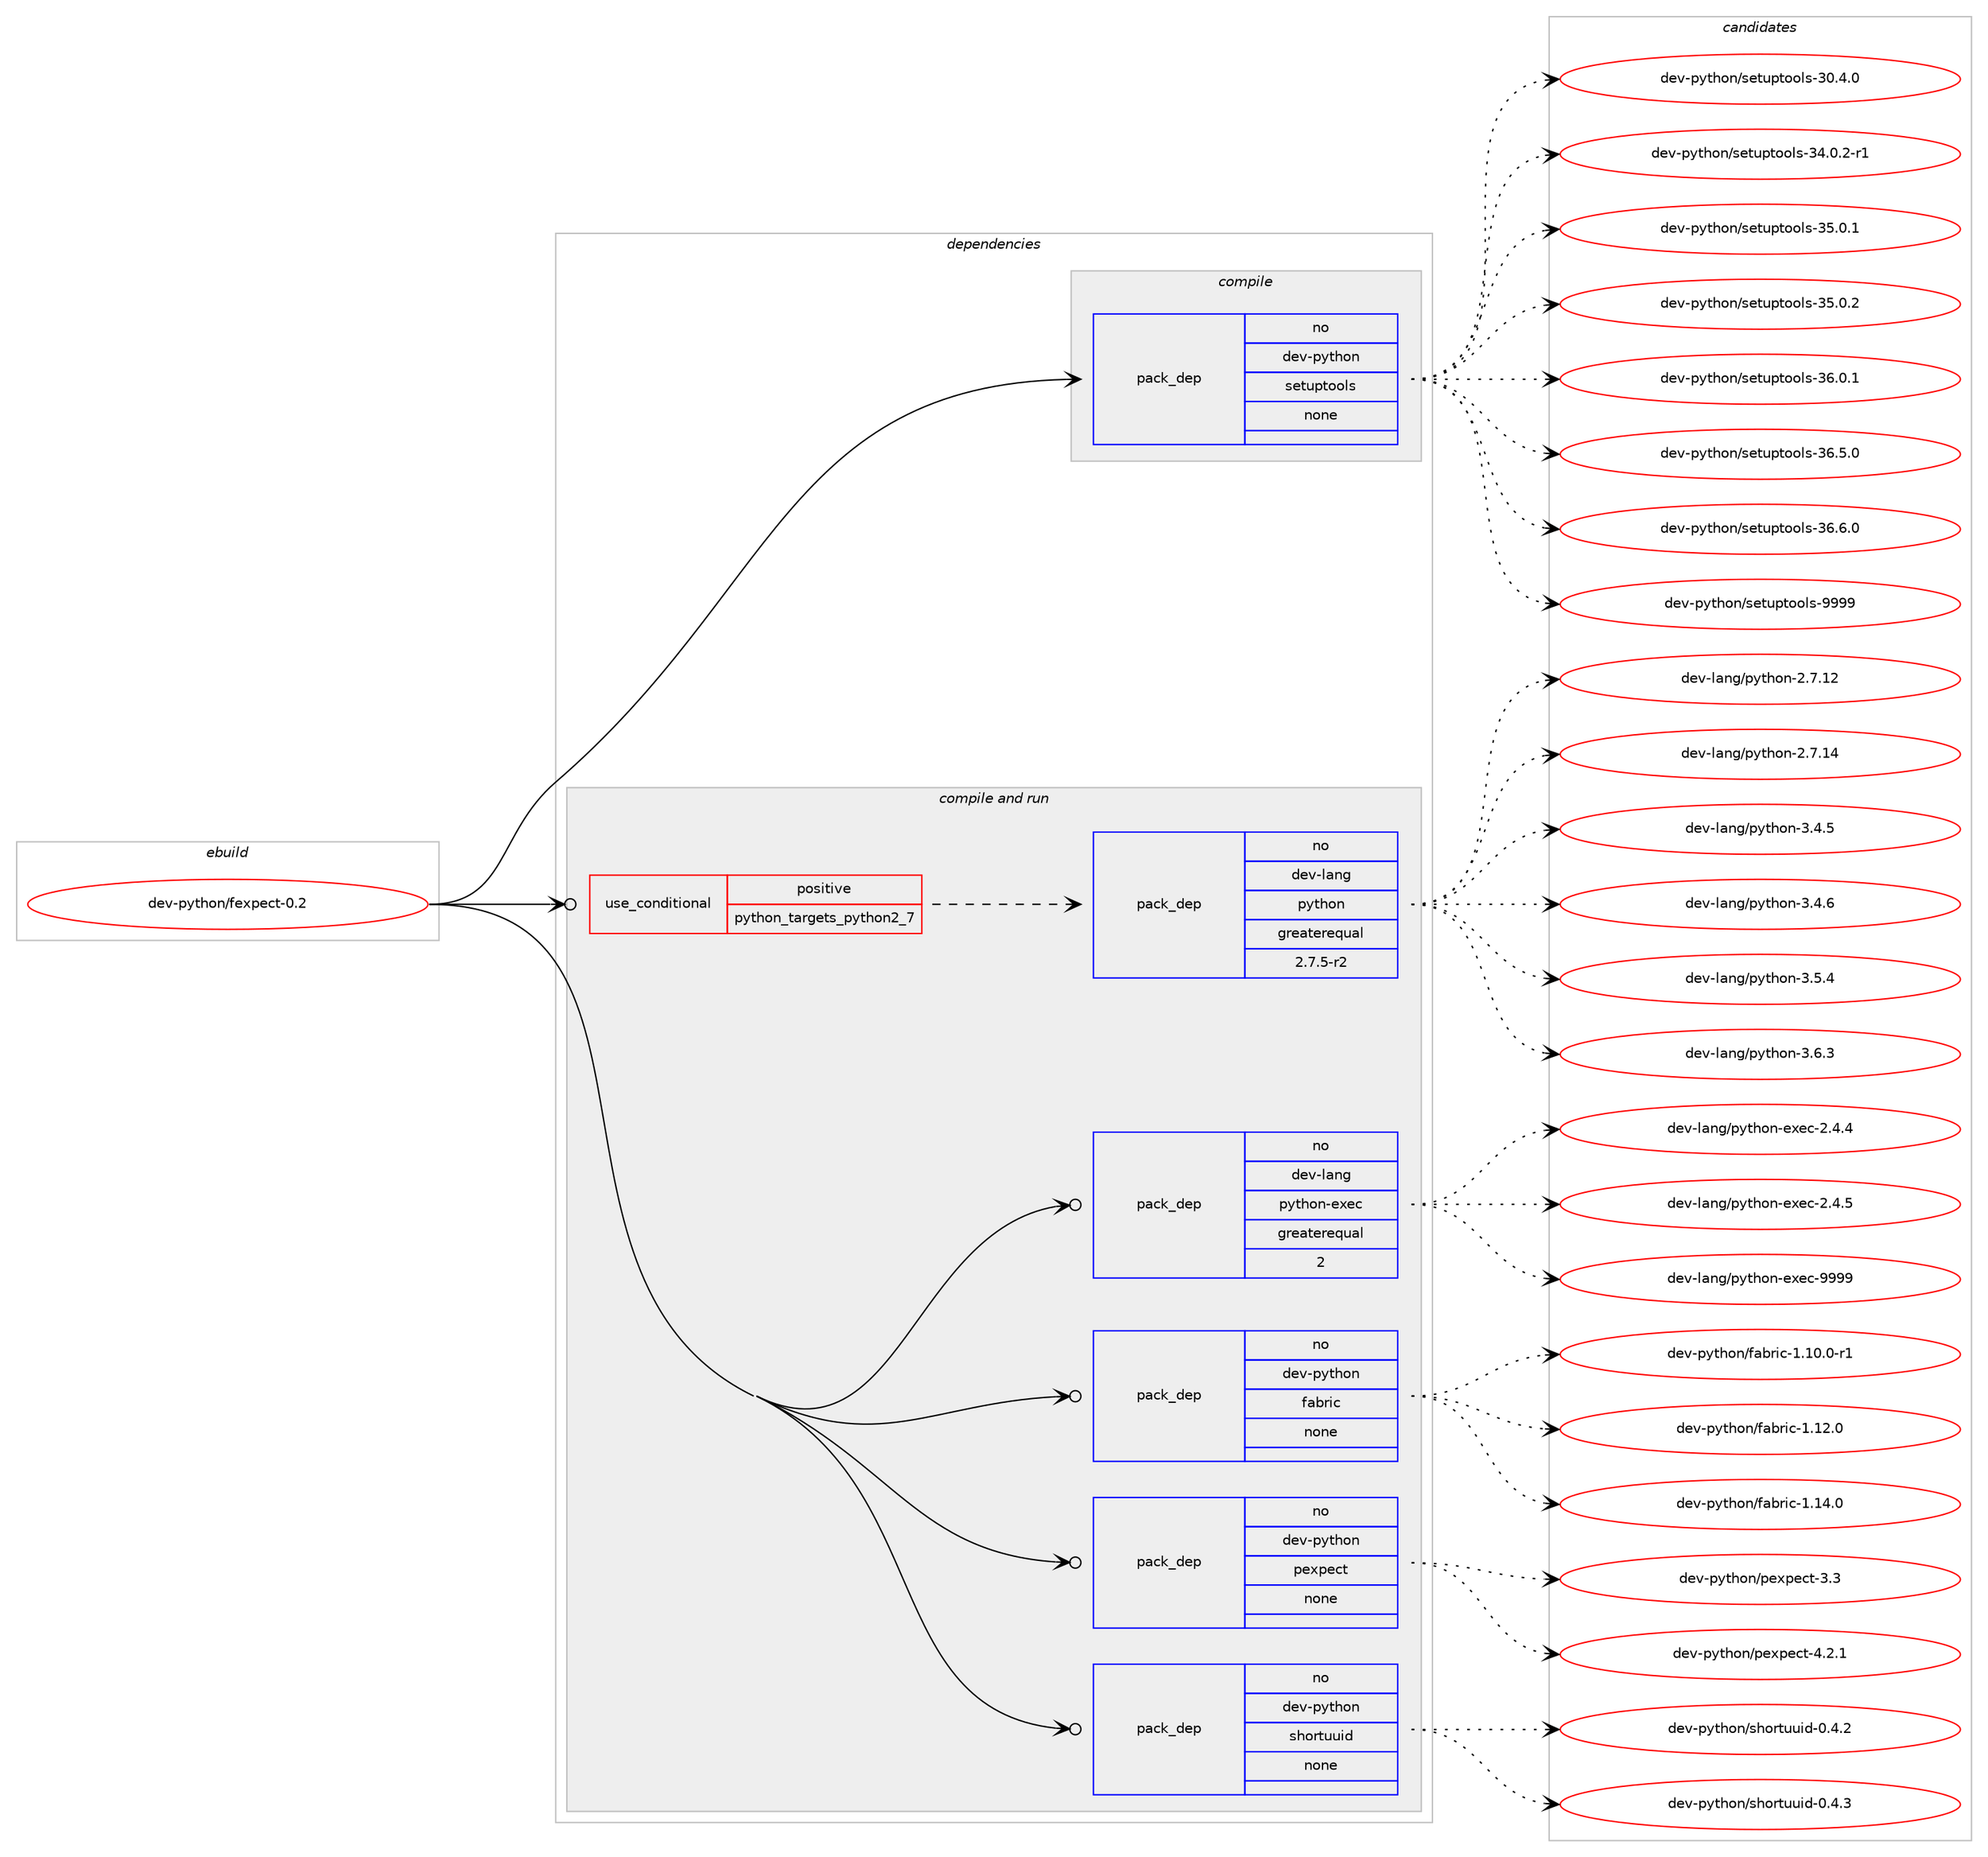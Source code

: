 digraph prolog {

# *************
# Graph options
# *************

newrank=true;
concentrate=true;
compound=true;
graph [rankdir=LR,fontname=Helvetica,fontsize=10,ranksep=1.5];#, ranksep=2.5, nodesep=0.2];
edge  [arrowhead=vee];
node  [fontname=Helvetica,fontsize=10];

# **********
# The ebuild
# **********

subgraph cluster_leftcol {
color=gray;
rank=same;
label=<<i>ebuild</i>>;
id [label="dev-python/fexpect-0.2", color=red, width=4, href="../dev-python/fexpect-0.2.svg"];
}

# ****************
# The dependencies
# ****************

subgraph cluster_midcol {
color=gray;
label=<<i>dependencies</i>>;
subgraph cluster_compile {
fillcolor="#eeeeee";
style=filled;
label=<<i>compile</i>>;
subgraph pack120312 {
dependency156746 [label=<<TABLE BORDER="0" CELLBORDER="1" CELLSPACING="0" CELLPADDING="4" WIDTH="220"><TR><TD ROWSPAN="6" CELLPADDING="30">pack_dep</TD></TR><TR><TD WIDTH="110">no</TD></TR><TR><TD>dev-python</TD></TR><TR><TD>setuptools</TD></TR><TR><TD>none</TD></TR><TR><TD></TD></TR></TABLE>>, shape=none, color=blue];
}
id:e -> dependency156746:w [weight=20,style="solid",arrowhead="vee"];
}
subgraph cluster_compileandrun {
fillcolor="#eeeeee";
style=filled;
label=<<i>compile and run</i>>;
subgraph cond32597 {
dependency156747 [label=<<TABLE BORDER="0" CELLBORDER="1" CELLSPACING="0" CELLPADDING="4"><TR><TD ROWSPAN="3" CELLPADDING="10">use_conditional</TD></TR><TR><TD>positive</TD></TR><TR><TD>python_targets_python2_7</TD></TR></TABLE>>, shape=none, color=red];
subgraph pack120313 {
dependency156748 [label=<<TABLE BORDER="0" CELLBORDER="1" CELLSPACING="0" CELLPADDING="4" WIDTH="220"><TR><TD ROWSPAN="6" CELLPADDING="30">pack_dep</TD></TR><TR><TD WIDTH="110">no</TD></TR><TR><TD>dev-lang</TD></TR><TR><TD>python</TD></TR><TR><TD>greaterequal</TD></TR><TR><TD>2.7.5-r2</TD></TR></TABLE>>, shape=none, color=blue];
}
dependency156747:e -> dependency156748:w [weight=20,style="dashed",arrowhead="vee"];
}
id:e -> dependency156747:w [weight=20,style="solid",arrowhead="odotvee"];
subgraph pack120314 {
dependency156749 [label=<<TABLE BORDER="0" CELLBORDER="1" CELLSPACING="0" CELLPADDING="4" WIDTH="220"><TR><TD ROWSPAN="6" CELLPADDING="30">pack_dep</TD></TR><TR><TD WIDTH="110">no</TD></TR><TR><TD>dev-lang</TD></TR><TR><TD>python-exec</TD></TR><TR><TD>greaterequal</TD></TR><TR><TD>2</TD></TR></TABLE>>, shape=none, color=blue];
}
id:e -> dependency156749:w [weight=20,style="solid",arrowhead="odotvee"];
subgraph pack120315 {
dependency156750 [label=<<TABLE BORDER="0" CELLBORDER="1" CELLSPACING="0" CELLPADDING="4" WIDTH="220"><TR><TD ROWSPAN="6" CELLPADDING="30">pack_dep</TD></TR><TR><TD WIDTH="110">no</TD></TR><TR><TD>dev-python</TD></TR><TR><TD>fabric</TD></TR><TR><TD>none</TD></TR><TR><TD></TD></TR></TABLE>>, shape=none, color=blue];
}
id:e -> dependency156750:w [weight=20,style="solid",arrowhead="odotvee"];
subgraph pack120316 {
dependency156751 [label=<<TABLE BORDER="0" CELLBORDER="1" CELLSPACING="0" CELLPADDING="4" WIDTH="220"><TR><TD ROWSPAN="6" CELLPADDING="30">pack_dep</TD></TR><TR><TD WIDTH="110">no</TD></TR><TR><TD>dev-python</TD></TR><TR><TD>pexpect</TD></TR><TR><TD>none</TD></TR><TR><TD></TD></TR></TABLE>>, shape=none, color=blue];
}
id:e -> dependency156751:w [weight=20,style="solid",arrowhead="odotvee"];
subgraph pack120317 {
dependency156752 [label=<<TABLE BORDER="0" CELLBORDER="1" CELLSPACING="0" CELLPADDING="4" WIDTH="220"><TR><TD ROWSPAN="6" CELLPADDING="30">pack_dep</TD></TR><TR><TD WIDTH="110">no</TD></TR><TR><TD>dev-python</TD></TR><TR><TD>shortuuid</TD></TR><TR><TD>none</TD></TR><TR><TD></TD></TR></TABLE>>, shape=none, color=blue];
}
id:e -> dependency156752:w [weight=20,style="solid",arrowhead="odotvee"];
}
subgraph cluster_run {
fillcolor="#eeeeee";
style=filled;
label=<<i>run</i>>;
}
}

# **************
# The candidates
# **************

subgraph cluster_choices {
rank=same;
color=gray;
label=<<i>candidates</i>>;

subgraph choice120312 {
color=black;
nodesep=1;
choice100101118451121211161041111104711510111611711211611111110811545514846524648 [label="dev-python/setuptools-30.4.0", color=red, width=4,href="../dev-python/setuptools-30.4.0.svg"];
choice1001011184511212111610411111047115101116117112116111111108115455152464846504511449 [label="dev-python/setuptools-34.0.2-r1", color=red, width=4,href="../dev-python/setuptools-34.0.2-r1.svg"];
choice100101118451121211161041111104711510111611711211611111110811545515346484649 [label="dev-python/setuptools-35.0.1", color=red, width=4,href="../dev-python/setuptools-35.0.1.svg"];
choice100101118451121211161041111104711510111611711211611111110811545515346484650 [label="dev-python/setuptools-35.0.2", color=red, width=4,href="../dev-python/setuptools-35.0.2.svg"];
choice100101118451121211161041111104711510111611711211611111110811545515446484649 [label="dev-python/setuptools-36.0.1", color=red, width=4,href="../dev-python/setuptools-36.0.1.svg"];
choice100101118451121211161041111104711510111611711211611111110811545515446534648 [label="dev-python/setuptools-36.5.0", color=red, width=4,href="../dev-python/setuptools-36.5.0.svg"];
choice100101118451121211161041111104711510111611711211611111110811545515446544648 [label="dev-python/setuptools-36.6.0", color=red, width=4,href="../dev-python/setuptools-36.6.0.svg"];
choice10010111845112121116104111110471151011161171121161111111081154557575757 [label="dev-python/setuptools-9999", color=red, width=4,href="../dev-python/setuptools-9999.svg"];
dependency156746:e -> choice100101118451121211161041111104711510111611711211611111110811545514846524648:w [style=dotted,weight="100"];
dependency156746:e -> choice1001011184511212111610411111047115101116117112116111111108115455152464846504511449:w [style=dotted,weight="100"];
dependency156746:e -> choice100101118451121211161041111104711510111611711211611111110811545515346484649:w [style=dotted,weight="100"];
dependency156746:e -> choice100101118451121211161041111104711510111611711211611111110811545515346484650:w [style=dotted,weight="100"];
dependency156746:e -> choice100101118451121211161041111104711510111611711211611111110811545515446484649:w [style=dotted,weight="100"];
dependency156746:e -> choice100101118451121211161041111104711510111611711211611111110811545515446534648:w [style=dotted,weight="100"];
dependency156746:e -> choice100101118451121211161041111104711510111611711211611111110811545515446544648:w [style=dotted,weight="100"];
dependency156746:e -> choice10010111845112121116104111110471151011161171121161111111081154557575757:w [style=dotted,weight="100"];
}
subgraph choice120313 {
color=black;
nodesep=1;
choice10010111845108971101034711212111610411111045504655464950 [label="dev-lang/python-2.7.12", color=red, width=4,href="../dev-lang/python-2.7.12.svg"];
choice10010111845108971101034711212111610411111045504655464952 [label="dev-lang/python-2.7.14", color=red, width=4,href="../dev-lang/python-2.7.14.svg"];
choice100101118451089711010347112121116104111110455146524653 [label="dev-lang/python-3.4.5", color=red, width=4,href="../dev-lang/python-3.4.5.svg"];
choice100101118451089711010347112121116104111110455146524654 [label="dev-lang/python-3.4.6", color=red, width=4,href="../dev-lang/python-3.4.6.svg"];
choice100101118451089711010347112121116104111110455146534652 [label="dev-lang/python-3.5.4", color=red, width=4,href="../dev-lang/python-3.5.4.svg"];
choice100101118451089711010347112121116104111110455146544651 [label="dev-lang/python-3.6.3", color=red, width=4,href="../dev-lang/python-3.6.3.svg"];
dependency156748:e -> choice10010111845108971101034711212111610411111045504655464950:w [style=dotted,weight="100"];
dependency156748:e -> choice10010111845108971101034711212111610411111045504655464952:w [style=dotted,weight="100"];
dependency156748:e -> choice100101118451089711010347112121116104111110455146524653:w [style=dotted,weight="100"];
dependency156748:e -> choice100101118451089711010347112121116104111110455146524654:w [style=dotted,weight="100"];
dependency156748:e -> choice100101118451089711010347112121116104111110455146534652:w [style=dotted,weight="100"];
dependency156748:e -> choice100101118451089711010347112121116104111110455146544651:w [style=dotted,weight="100"];
}
subgraph choice120314 {
color=black;
nodesep=1;
choice1001011184510897110103471121211161041111104510112010199455046524652 [label="dev-lang/python-exec-2.4.4", color=red, width=4,href="../dev-lang/python-exec-2.4.4.svg"];
choice1001011184510897110103471121211161041111104510112010199455046524653 [label="dev-lang/python-exec-2.4.5", color=red, width=4,href="../dev-lang/python-exec-2.4.5.svg"];
choice10010111845108971101034711212111610411111045101120101994557575757 [label="dev-lang/python-exec-9999", color=red, width=4,href="../dev-lang/python-exec-9999.svg"];
dependency156749:e -> choice1001011184510897110103471121211161041111104510112010199455046524652:w [style=dotted,weight="100"];
dependency156749:e -> choice1001011184510897110103471121211161041111104510112010199455046524653:w [style=dotted,weight="100"];
dependency156749:e -> choice10010111845108971101034711212111610411111045101120101994557575757:w [style=dotted,weight="100"];
}
subgraph choice120315 {
color=black;
nodesep=1;
choice1001011184511212111610411111047102979811410599454946494846484511449 [label="dev-python/fabric-1.10.0-r1", color=red, width=4,href="../dev-python/fabric-1.10.0-r1.svg"];
choice100101118451121211161041111104710297981141059945494649504648 [label="dev-python/fabric-1.12.0", color=red, width=4,href="../dev-python/fabric-1.12.0.svg"];
choice100101118451121211161041111104710297981141059945494649524648 [label="dev-python/fabric-1.14.0", color=red, width=4,href="../dev-python/fabric-1.14.0.svg"];
dependency156750:e -> choice1001011184511212111610411111047102979811410599454946494846484511449:w [style=dotted,weight="100"];
dependency156750:e -> choice100101118451121211161041111104710297981141059945494649504648:w [style=dotted,weight="100"];
dependency156750:e -> choice100101118451121211161041111104710297981141059945494649524648:w [style=dotted,weight="100"];
}
subgraph choice120316 {
color=black;
nodesep=1;
choice10010111845112121116104111110471121011201121019911645514651 [label="dev-python/pexpect-3.3", color=red, width=4,href="../dev-python/pexpect-3.3.svg"];
choice100101118451121211161041111104711210112011210199116455246504649 [label="dev-python/pexpect-4.2.1", color=red, width=4,href="../dev-python/pexpect-4.2.1.svg"];
dependency156751:e -> choice10010111845112121116104111110471121011201121019911645514651:w [style=dotted,weight="100"];
dependency156751:e -> choice100101118451121211161041111104711210112011210199116455246504649:w [style=dotted,weight="100"];
}
subgraph choice120317 {
color=black;
nodesep=1;
choice1001011184511212111610411111047115104111114116117117105100454846524650 [label="dev-python/shortuuid-0.4.2", color=red, width=4,href="../dev-python/shortuuid-0.4.2.svg"];
choice1001011184511212111610411111047115104111114116117117105100454846524651 [label="dev-python/shortuuid-0.4.3", color=red, width=4,href="../dev-python/shortuuid-0.4.3.svg"];
dependency156752:e -> choice1001011184511212111610411111047115104111114116117117105100454846524650:w [style=dotted,weight="100"];
dependency156752:e -> choice1001011184511212111610411111047115104111114116117117105100454846524651:w [style=dotted,weight="100"];
}
}

}

